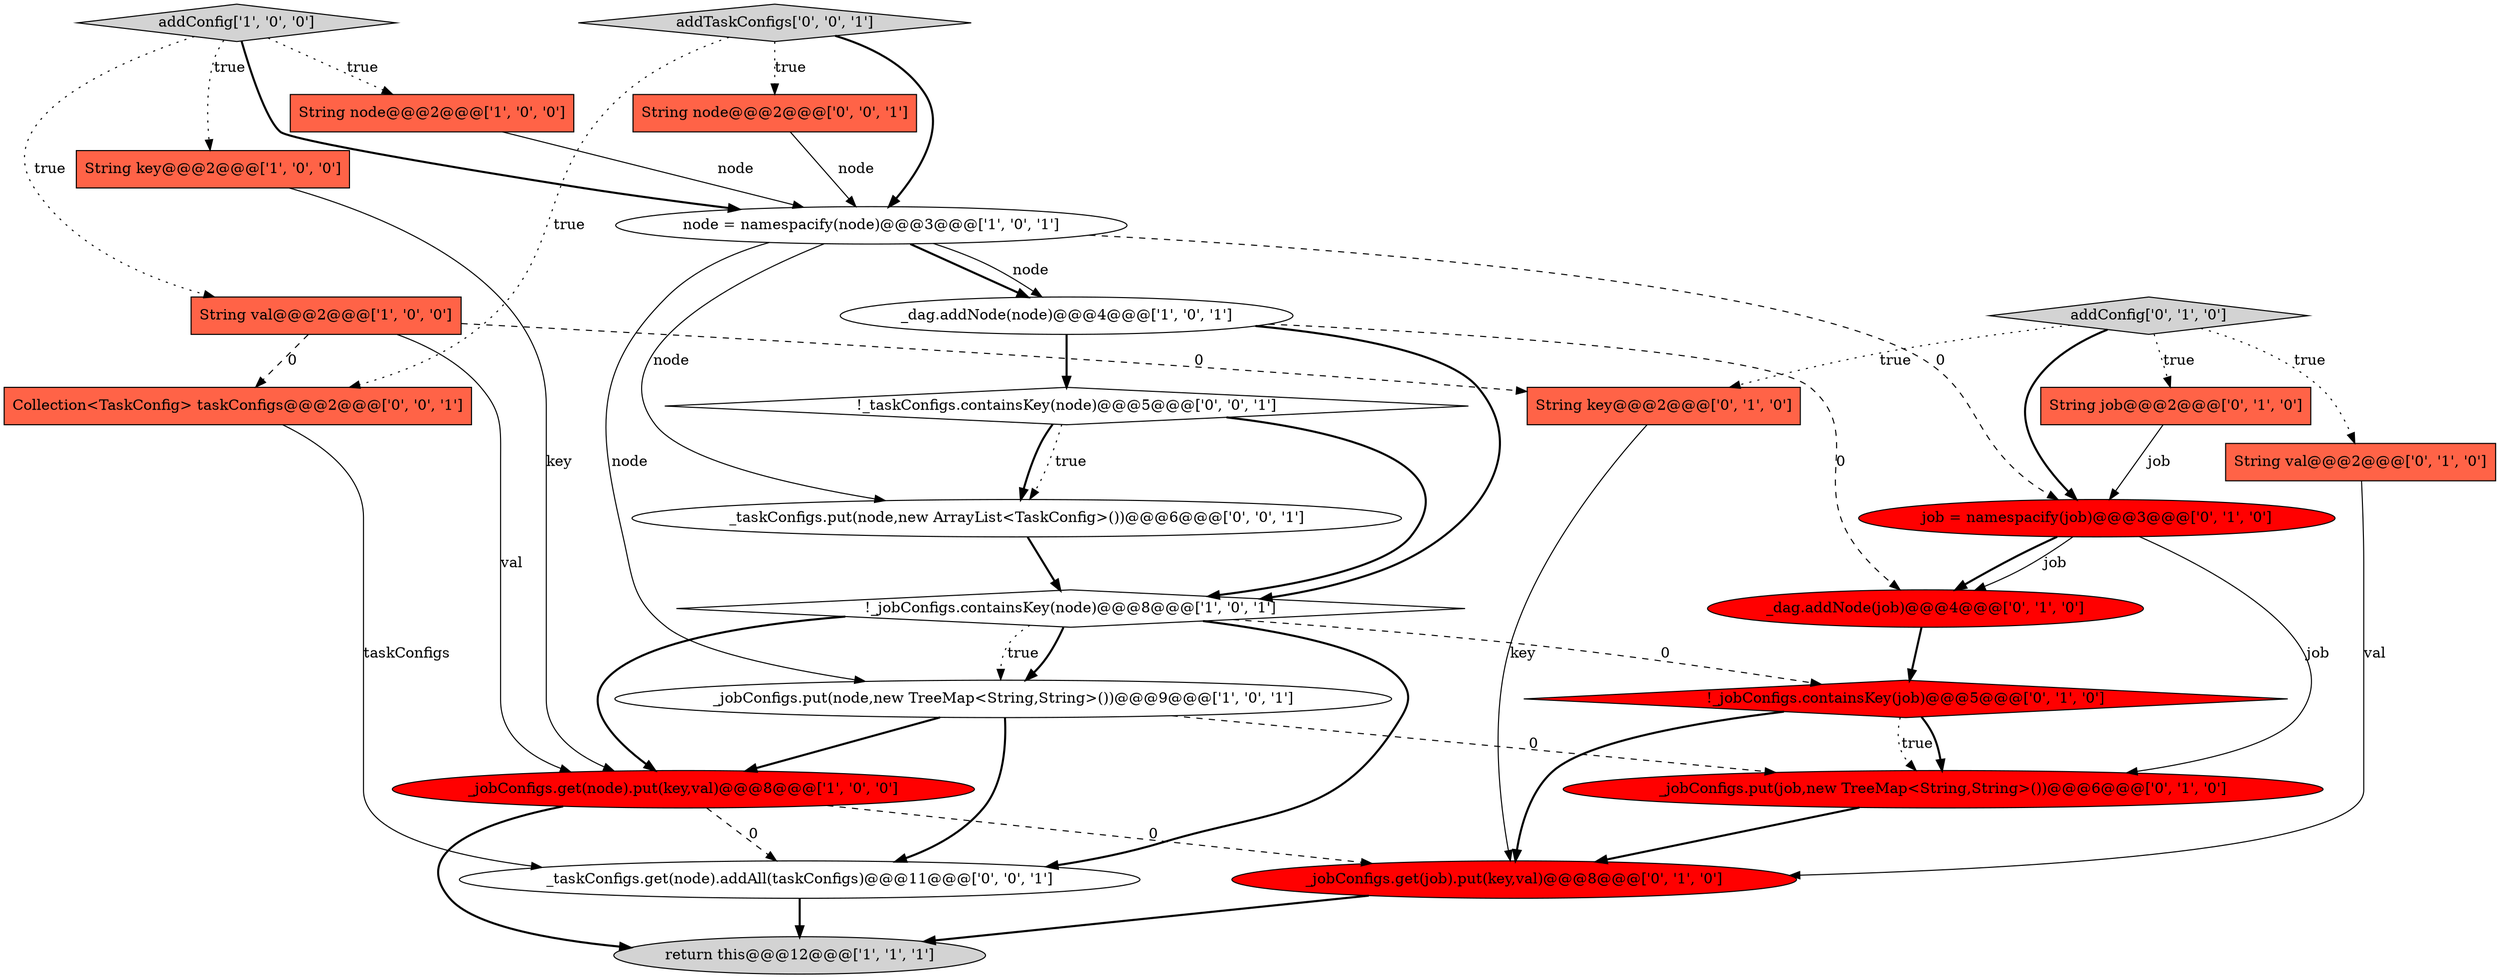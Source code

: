 digraph {
19 [style = filled, label = "addTaskConfigs['0', '0', '1']", fillcolor = lightgray, shape = diamond image = "AAA0AAABBB3BBB"];
18 [style = filled, label = "!_jobConfigs.containsKey(job)@@@5@@@['0', '1', '0']", fillcolor = red, shape = diamond image = "AAA1AAABBB2BBB"];
20 [style = filled, label = "String node@@@2@@@['0', '0', '1']", fillcolor = tomato, shape = box image = "AAA0AAABBB3BBB"];
1 [style = filled, label = "addConfig['1', '0', '0']", fillcolor = lightgray, shape = diamond image = "AAA0AAABBB1BBB"];
4 [style = filled, label = "_jobConfigs.put(node,new TreeMap<String,String>())@@@9@@@['1', '0', '1']", fillcolor = white, shape = ellipse image = "AAA0AAABBB1BBB"];
3 [style = filled, label = "return this@@@12@@@['1', '1', '1']", fillcolor = lightgray, shape = ellipse image = "AAA0AAABBB1BBB"];
9 [style = filled, label = "!_jobConfigs.containsKey(node)@@@8@@@['1', '0', '1']", fillcolor = white, shape = diamond image = "AAA0AAABBB1BBB"];
5 [style = filled, label = "_jobConfigs.get(node).put(key,val)@@@8@@@['1', '0', '0']", fillcolor = red, shape = ellipse image = "AAA1AAABBB1BBB"];
13 [style = filled, label = "addConfig['0', '1', '0']", fillcolor = lightgray, shape = diamond image = "AAA0AAABBB2BBB"];
15 [style = filled, label = "String job@@@2@@@['0', '1', '0']", fillcolor = tomato, shape = box image = "AAA0AAABBB2BBB"];
23 [style = filled, label = "_taskConfigs.get(node).addAll(taskConfigs)@@@11@@@['0', '0', '1']", fillcolor = white, shape = ellipse image = "AAA0AAABBB3BBB"];
8 [style = filled, label = "node = namespacify(node)@@@3@@@['1', '0', '1']", fillcolor = white, shape = ellipse image = "AAA0AAABBB1BBB"];
11 [style = filled, label = "_dag.addNode(job)@@@4@@@['0', '1', '0']", fillcolor = red, shape = ellipse image = "AAA1AAABBB2BBB"];
22 [style = filled, label = "Collection<TaskConfig> taskConfigs@@@2@@@['0', '0', '1']", fillcolor = tomato, shape = box image = "AAA0AAABBB3BBB"];
24 [style = filled, label = "!_taskConfigs.containsKey(node)@@@5@@@['0', '0', '1']", fillcolor = white, shape = diamond image = "AAA0AAABBB3BBB"];
2 [style = filled, label = "String node@@@2@@@['1', '0', '0']", fillcolor = tomato, shape = box image = "AAA0AAABBB1BBB"];
16 [style = filled, label = "String val@@@2@@@['0', '1', '0']", fillcolor = tomato, shape = box image = "AAA0AAABBB2BBB"];
6 [style = filled, label = "String key@@@2@@@['1', '0', '0']", fillcolor = tomato, shape = box image = "AAA0AAABBB1BBB"];
12 [style = filled, label = "_jobConfigs.get(job).put(key,val)@@@8@@@['0', '1', '0']", fillcolor = red, shape = ellipse image = "AAA1AAABBB2BBB"];
0 [style = filled, label = "_dag.addNode(node)@@@4@@@['1', '0', '1']", fillcolor = white, shape = ellipse image = "AAA0AAABBB1BBB"];
17 [style = filled, label = "String key@@@2@@@['0', '1', '0']", fillcolor = tomato, shape = box image = "AAA1AAABBB2BBB"];
10 [style = filled, label = "_jobConfigs.put(job,new TreeMap<String,String>())@@@6@@@['0', '1', '0']", fillcolor = red, shape = ellipse image = "AAA1AAABBB2BBB"];
7 [style = filled, label = "String val@@@2@@@['1', '0', '0']", fillcolor = tomato, shape = box image = "AAA1AAABBB1BBB"];
14 [style = filled, label = "job = namespacify(job)@@@3@@@['0', '1', '0']", fillcolor = red, shape = ellipse image = "AAA1AAABBB2BBB"];
21 [style = filled, label = "_taskConfigs.put(node,new ArrayList<TaskConfig>())@@@6@@@['0', '0', '1']", fillcolor = white, shape = ellipse image = "AAA0AAABBB3BBB"];
17->12 [style = solid, label="key"];
5->3 [style = bold, label=""];
13->17 [style = dotted, label="true"];
13->16 [style = dotted, label="true"];
0->9 [style = bold, label=""];
5->12 [style = dashed, label="0"];
1->8 [style = bold, label=""];
7->17 [style = dashed, label="0"];
5->23 [style = dashed, label="0"];
19->20 [style = dotted, label="true"];
9->18 [style = dashed, label="0"];
9->4 [style = bold, label=""];
22->23 [style = solid, label="taskConfigs"];
18->12 [style = bold, label=""];
23->3 [style = bold, label=""];
15->14 [style = solid, label="job"];
0->11 [style = dashed, label="0"];
6->5 [style = solid, label="key"];
8->14 [style = dashed, label="0"];
2->8 [style = solid, label="node"];
7->5 [style = solid, label="val"];
14->11 [style = solid, label="job"];
11->18 [style = bold, label=""];
19->8 [style = bold, label=""];
1->7 [style = dotted, label="true"];
8->0 [style = bold, label=""];
9->23 [style = bold, label=""];
18->10 [style = dotted, label="true"];
14->10 [style = solid, label="job"];
21->9 [style = bold, label=""];
8->0 [style = solid, label="node"];
18->10 [style = bold, label=""];
24->21 [style = bold, label=""];
10->12 [style = bold, label=""];
0->24 [style = bold, label=""];
16->12 [style = solid, label="val"];
19->22 [style = dotted, label="true"];
9->5 [style = bold, label=""];
8->4 [style = solid, label="node"];
9->4 [style = dotted, label="true"];
8->21 [style = solid, label="node"];
1->6 [style = dotted, label="true"];
13->15 [style = dotted, label="true"];
20->8 [style = solid, label="node"];
12->3 [style = bold, label=""];
1->2 [style = dotted, label="true"];
4->10 [style = dashed, label="0"];
24->21 [style = dotted, label="true"];
14->11 [style = bold, label=""];
4->5 [style = bold, label=""];
13->14 [style = bold, label=""];
7->22 [style = dashed, label="0"];
4->23 [style = bold, label=""];
24->9 [style = bold, label=""];
}
